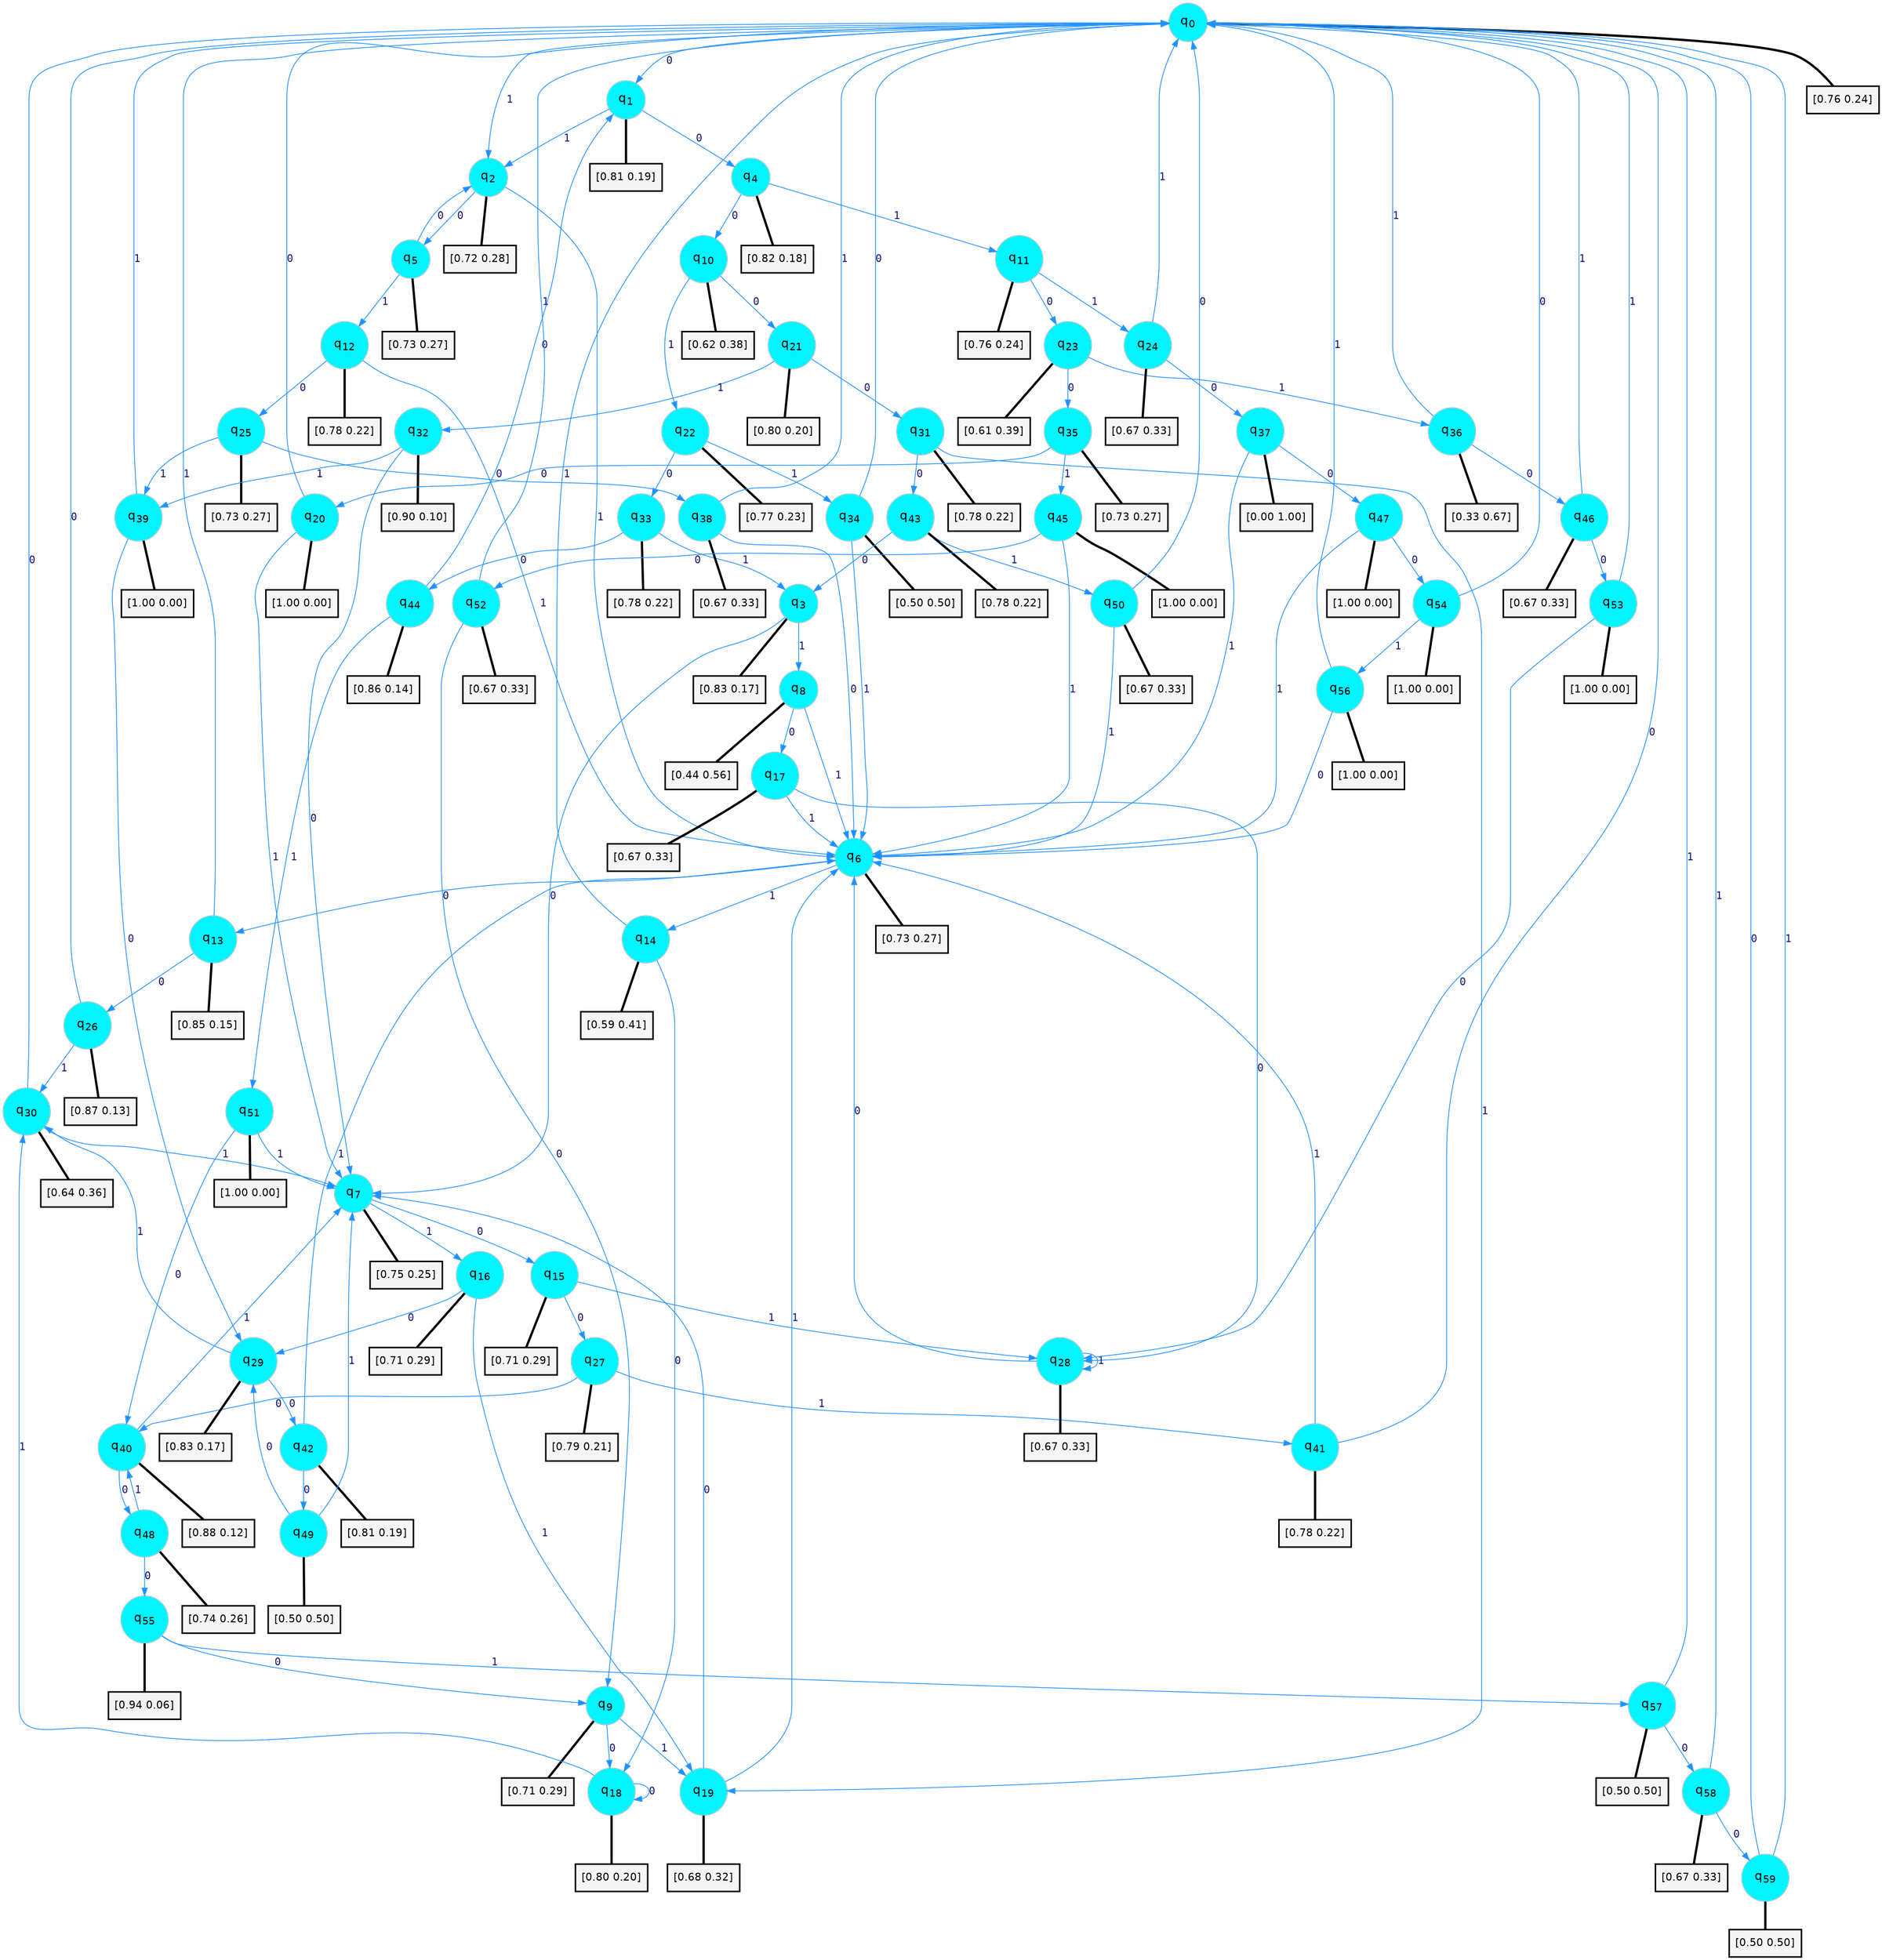 digraph G {
graph [
bgcolor=transparent, dpi=300, rankdir=TD, size="40,25"];
node [
color=gray, fillcolor=turquoise1, fontcolor=black, fontname=Helvetica, fontsize=16, fontweight=bold, shape=circle, style=filled];
edge [
arrowsize=1, color=dodgerblue1, fontcolor=midnightblue, fontname=courier, fontweight=bold, penwidth=1, style=solid, weight=20];
0[label=<q<SUB>0</SUB>>];
1[label=<q<SUB>1</SUB>>];
2[label=<q<SUB>2</SUB>>];
3[label=<q<SUB>3</SUB>>];
4[label=<q<SUB>4</SUB>>];
5[label=<q<SUB>5</SUB>>];
6[label=<q<SUB>6</SUB>>];
7[label=<q<SUB>7</SUB>>];
8[label=<q<SUB>8</SUB>>];
9[label=<q<SUB>9</SUB>>];
10[label=<q<SUB>10</SUB>>];
11[label=<q<SUB>11</SUB>>];
12[label=<q<SUB>12</SUB>>];
13[label=<q<SUB>13</SUB>>];
14[label=<q<SUB>14</SUB>>];
15[label=<q<SUB>15</SUB>>];
16[label=<q<SUB>16</SUB>>];
17[label=<q<SUB>17</SUB>>];
18[label=<q<SUB>18</SUB>>];
19[label=<q<SUB>19</SUB>>];
20[label=<q<SUB>20</SUB>>];
21[label=<q<SUB>21</SUB>>];
22[label=<q<SUB>22</SUB>>];
23[label=<q<SUB>23</SUB>>];
24[label=<q<SUB>24</SUB>>];
25[label=<q<SUB>25</SUB>>];
26[label=<q<SUB>26</SUB>>];
27[label=<q<SUB>27</SUB>>];
28[label=<q<SUB>28</SUB>>];
29[label=<q<SUB>29</SUB>>];
30[label=<q<SUB>30</SUB>>];
31[label=<q<SUB>31</SUB>>];
32[label=<q<SUB>32</SUB>>];
33[label=<q<SUB>33</SUB>>];
34[label=<q<SUB>34</SUB>>];
35[label=<q<SUB>35</SUB>>];
36[label=<q<SUB>36</SUB>>];
37[label=<q<SUB>37</SUB>>];
38[label=<q<SUB>38</SUB>>];
39[label=<q<SUB>39</SUB>>];
40[label=<q<SUB>40</SUB>>];
41[label=<q<SUB>41</SUB>>];
42[label=<q<SUB>42</SUB>>];
43[label=<q<SUB>43</SUB>>];
44[label=<q<SUB>44</SUB>>];
45[label=<q<SUB>45</SUB>>];
46[label=<q<SUB>46</SUB>>];
47[label=<q<SUB>47</SUB>>];
48[label=<q<SUB>48</SUB>>];
49[label=<q<SUB>49</SUB>>];
50[label=<q<SUB>50</SUB>>];
51[label=<q<SUB>51</SUB>>];
52[label=<q<SUB>52</SUB>>];
53[label=<q<SUB>53</SUB>>];
54[label=<q<SUB>54</SUB>>];
55[label=<q<SUB>55</SUB>>];
56[label=<q<SUB>56</SUB>>];
57[label=<q<SUB>57</SUB>>];
58[label=<q<SUB>58</SUB>>];
59[label=<q<SUB>59</SUB>>];
60[label="[0.76 0.24]", shape=box,fontcolor=black, fontname=Helvetica, fontsize=14, penwidth=2, fillcolor=whitesmoke,color=black];
61[label="[0.81 0.19]", shape=box,fontcolor=black, fontname=Helvetica, fontsize=14, penwidth=2, fillcolor=whitesmoke,color=black];
62[label="[0.72 0.28]", shape=box,fontcolor=black, fontname=Helvetica, fontsize=14, penwidth=2, fillcolor=whitesmoke,color=black];
63[label="[0.83 0.17]", shape=box,fontcolor=black, fontname=Helvetica, fontsize=14, penwidth=2, fillcolor=whitesmoke,color=black];
64[label="[0.82 0.18]", shape=box,fontcolor=black, fontname=Helvetica, fontsize=14, penwidth=2, fillcolor=whitesmoke,color=black];
65[label="[0.73 0.27]", shape=box,fontcolor=black, fontname=Helvetica, fontsize=14, penwidth=2, fillcolor=whitesmoke,color=black];
66[label="[0.73 0.27]", shape=box,fontcolor=black, fontname=Helvetica, fontsize=14, penwidth=2, fillcolor=whitesmoke,color=black];
67[label="[0.75 0.25]", shape=box,fontcolor=black, fontname=Helvetica, fontsize=14, penwidth=2, fillcolor=whitesmoke,color=black];
68[label="[0.44 0.56]", shape=box,fontcolor=black, fontname=Helvetica, fontsize=14, penwidth=2, fillcolor=whitesmoke,color=black];
69[label="[0.71 0.29]", shape=box,fontcolor=black, fontname=Helvetica, fontsize=14, penwidth=2, fillcolor=whitesmoke,color=black];
70[label="[0.62 0.38]", shape=box,fontcolor=black, fontname=Helvetica, fontsize=14, penwidth=2, fillcolor=whitesmoke,color=black];
71[label="[0.76 0.24]", shape=box,fontcolor=black, fontname=Helvetica, fontsize=14, penwidth=2, fillcolor=whitesmoke,color=black];
72[label="[0.78 0.22]", shape=box,fontcolor=black, fontname=Helvetica, fontsize=14, penwidth=2, fillcolor=whitesmoke,color=black];
73[label="[0.85 0.15]", shape=box,fontcolor=black, fontname=Helvetica, fontsize=14, penwidth=2, fillcolor=whitesmoke,color=black];
74[label="[0.59 0.41]", shape=box,fontcolor=black, fontname=Helvetica, fontsize=14, penwidth=2, fillcolor=whitesmoke,color=black];
75[label="[0.71 0.29]", shape=box,fontcolor=black, fontname=Helvetica, fontsize=14, penwidth=2, fillcolor=whitesmoke,color=black];
76[label="[0.71 0.29]", shape=box,fontcolor=black, fontname=Helvetica, fontsize=14, penwidth=2, fillcolor=whitesmoke,color=black];
77[label="[0.67 0.33]", shape=box,fontcolor=black, fontname=Helvetica, fontsize=14, penwidth=2, fillcolor=whitesmoke,color=black];
78[label="[0.80 0.20]", shape=box,fontcolor=black, fontname=Helvetica, fontsize=14, penwidth=2, fillcolor=whitesmoke,color=black];
79[label="[0.68 0.32]", shape=box,fontcolor=black, fontname=Helvetica, fontsize=14, penwidth=2, fillcolor=whitesmoke,color=black];
80[label="[1.00 0.00]", shape=box,fontcolor=black, fontname=Helvetica, fontsize=14, penwidth=2, fillcolor=whitesmoke,color=black];
81[label="[0.80 0.20]", shape=box,fontcolor=black, fontname=Helvetica, fontsize=14, penwidth=2, fillcolor=whitesmoke,color=black];
82[label="[0.77 0.23]", shape=box,fontcolor=black, fontname=Helvetica, fontsize=14, penwidth=2, fillcolor=whitesmoke,color=black];
83[label="[0.61 0.39]", shape=box,fontcolor=black, fontname=Helvetica, fontsize=14, penwidth=2, fillcolor=whitesmoke,color=black];
84[label="[0.67 0.33]", shape=box,fontcolor=black, fontname=Helvetica, fontsize=14, penwidth=2, fillcolor=whitesmoke,color=black];
85[label="[0.73 0.27]", shape=box,fontcolor=black, fontname=Helvetica, fontsize=14, penwidth=2, fillcolor=whitesmoke,color=black];
86[label="[0.87 0.13]", shape=box,fontcolor=black, fontname=Helvetica, fontsize=14, penwidth=2, fillcolor=whitesmoke,color=black];
87[label="[0.79 0.21]", shape=box,fontcolor=black, fontname=Helvetica, fontsize=14, penwidth=2, fillcolor=whitesmoke,color=black];
88[label="[0.67 0.33]", shape=box,fontcolor=black, fontname=Helvetica, fontsize=14, penwidth=2, fillcolor=whitesmoke,color=black];
89[label="[0.83 0.17]", shape=box,fontcolor=black, fontname=Helvetica, fontsize=14, penwidth=2, fillcolor=whitesmoke,color=black];
90[label="[0.64 0.36]", shape=box,fontcolor=black, fontname=Helvetica, fontsize=14, penwidth=2, fillcolor=whitesmoke,color=black];
91[label="[0.78 0.22]", shape=box,fontcolor=black, fontname=Helvetica, fontsize=14, penwidth=2, fillcolor=whitesmoke,color=black];
92[label="[0.90 0.10]", shape=box,fontcolor=black, fontname=Helvetica, fontsize=14, penwidth=2, fillcolor=whitesmoke,color=black];
93[label="[0.78 0.22]", shape=box,fontcolor=black, fontname=Helvetica, fontsize=14, penwidth=2, fillcolor=whitesmoke,color=black];
94[label="[0.50 0.50]", shape=box,fontcolor=black, fontname=Helvetica, fontsize=14, penwidth=2, fillcolor=whitesmoke,color=black];
95[label="[0.73 0.27]", shape=box,fontcolor=black, fontname=Helvetica, fontsize=14, penwidth=2, fillcolor=whitesmoke,color=black];
96[label="[0.33 0.67]", shape=box,fontcolor=black, fontname=Helvetica, fontsize=14, penwidth=2, fillcolor=whitesmoke,color=black];
97[label="[0.00 1.00]", shape=box,fontcolor=black, fontname=Helvetica, fontsize=14, penwidth=2, fillcolor=whitesmoke,color=black];
98[label="[0.67 0.33]", shape=box,fontcolor=black, fontname=Helvetica, fontsize=14, penwidth=2, fillcolor=whitesmoke,color=black];
99[label="[1.00 0.00]", shape=box,fontcolor=black, fontname=Helvetica, fontsize=14, penwidth=2, fillcolor=whitesmoke,color=black];
100[label="[0.88 0.12]", shape=box,fontcolor=black, fontname=Helvetica, fontsize=14, penwidth=2, fillcolor=whitesmoke,color=black];
101[label="[0.78 0.22]", shape=box,fontcolor=black, fontname=Helvetica, fontsize=14, penwidth=2, fillcolor=whitesmoke,color=black];
102[label="[0.81 0.19]", shape=box,fontcolor=black, fontname=Helvetica, fontsize=14, penwidth=2, fillcolor=whitesmoke,color=black];
103[label="[0.78 0.22]", shape=box,fontcolor=black, fontname=Helvetica, fontsize=14, penwidth=2, fillcolor=whitesmoke,color=black];
104[label="[0.86 0.14]", shape=box,fontcolor=black, fontname=Helvetica, fontsize=14, penwidth=2, fillcolor=whitesmoke,color=black];
105[label="[1.00 0.00]", shape=box,fontcolor=black, fontname=Helvetica, fontsize=14, penwidth=2, fillcolor=whitesmoke,color=black];
106[label="[0.67 0.33]", shape=box,fontcolor=black, fontname=Helvetica, fontsize=14, penwidth=2, fillcolor=whitesmoke,color=black];
107[label="[1.00 0.00]", shape=box,fontcolor=black, fontname=Helvetica, fontsize=14, penwidth=2, fillcolor=whitesmoke,color=black];
108[label="[0.74 0.26]", shape=box,fontcolor=black, fontname=Helvetica, fontsize=14, penwidth=2, fillcolor=whitesmoke,color=black];
109[label="[0.50 0.50]", shape=box,fontcolor=black, fontname=Helvetica, fontsize=14, penwidth=2, fillcolor=whitesmoke,color=black];
110[label="[0.67 0.33]", shape=box,fontcolor=black, fontname=Helvetica, fontsize=14, penwidth=2, fillcolor=whitesmoke,color=black];
111[label="[1.00 0.00]", shape=box,fontcolor=black, fontname=Helvetica, fontsize=14, penwidth=2, fillcolor=whitesmoke,color=black];
112[label="[0.67 0.33]", shape=box,fontcolor=black, fontname=Helvetica, fontsize=14, penwidth=2, fillcolor=whitesmoke,color=black];
113[label="[1.00 0.00]", shape=box,fontcolor=black, fontname=Helvetica, fontsize=14, penwidth=2, fillcolor=whitesmoke,color=black];
114[label="[1.00 0.00]", shape=box,fontcolor=black, fontname=Helvetica, fontsize=14, penwidth=2, fillcolor=whitesmoke,color=black];
115[label="[0.94 0.06]", shape=box,fontcolor=black, fontname=Helvetica, fontsize=14, penwidth=2, fillcolor=whitesmoke,color=black];
116[label="[1.00 0.00]", shape=box,fontcolor=black, fontname=Helvetica, fontsize=14, penwidth=2, fillcolor=whitesmoke,color=black];
117[label="[0.50 0.50]", shape=box,fontcolor=black, fontname=Helvetica, fontsize=14, penwidth=2, fillcolor=whitesmoke,color=black];
118[label="[0.67 0.33]", shape=box,fontcolor=black, fontname=Helvetica, fontsize=14, penwidth=2, fillcolor=whitesmoke,color=black];
119[label="[0.50 0.50]", shape=box,fontcolor=black, fontname=Helvetica, fontsize=14, penwidth=2, fillcolor=whitesmoke,color=black];
0->1 [label=0];
0->2 [label=1];
0->60 [arrowhead=none, penwidth=3,color=black];
1->4 [label=0];
1->2 [label=1];
1->61 [arrowhead=none, penwidth=3,color=black];
2->5 [label=0];
2->6 [label=1];
2->62 [arrowhead=none, penwidth=3,color=black];
3->7 [label=0];
3->8 [label=1];
3->63 [arrowhead=none, penwidth=3,color=black];
4->10 [label=0];
4->11 [label=1];
4->64 [arrowhead=none, penwidth=3,color=black];
5->2 [label=0];
5->12 [label=1];
5->65 [arrowhead=none, penwidth=3,color=black];
6->13 [label=0];
6->14 [label=1];
6->66 [arrowhead=none, penwidth=3,color=black];
7->15 [label=0];
7->16 [label=1];
7->67 [arrowhead=none, penwidth=3,color=black];
8->17 [label=0];
8->6 [label=1];
8->68 [arrowhead=none, penwidth=3,color=black];
9->18 [label=0];
9->19 [label=1];
9->69 [arrowhead=none, penwidth=3,color=black];
10->21 [label=0];
10->22 [label=1];
10->70 [arrowhead=none, penwidth=3,color=black];
11->23 [label=0];
11->24 [label=1];
11->71 [arrowhead=none, penwidth=3,color=black];
12->25 [label=0];
12->6 [label=1];
12->72 [arrowhead=none, penwidth=3,color=black];
13->26 [label=0];
13->0 [label=1];
13->73 [arrowhead=none, penwidth=3,color=black];
14->18 [label=0];
14->0 [label=1];
14->74 [arrowhead=none, penwidth=3,color=black];
15->27 [label=0];
15->28 [label=1];
15->75 [arrowhead=none, penwidth=3,color=black];
16->29 [label=0];
16->19 [label=1];
16->76 [arrowhead=none, penwidth=3,color=black];
17->28 [label=0];
17->6 [label=1];
17->77 [arrowhead=none, penwidth=3,color=black];
18->18 [label=0];
18->30 [label=1];
18->78 [arrowhead=none, penwidth=3,color=black];
19->7 [label=0];
19->6 [label=1];
19->79 [arrowhead=none, penwidth=3,color=black];
20->0 [label=0];
20->7 [label=1];
20->80 [arrowhead=none, penwidth=3,color=black];
21->31 [label=0];
21->32 [label=1];
21->81 [arrowhead=none, penwidth=3,color=black];
22->33 [label=0];
22->34 [label=1];
22->82 [arrowhead=none, penwidth=3,color=black];
23->35 [label=0];
23->36 [label=1];
23->83 [arrowhead=none, penwidth=3,color=black];
24->37 [label=0];
24->0 [label=1];
24->84 [arrowhead=none, penwidth=3,color=black];
25->38 [label=0];
25->39 [label=1];
25->85 [arrowhead=none, penwidth=3,color=black];
26->0 [label=0];
26->30 [label=1];
26->86 [arrowhead=none, penwidth=3,color=black];
27->40 [label=0];
27->41 [label=1];
27->87 [arrowhead=none, penwidth=3,color=black];
28->6 [label=0];
28->28 [label=1];
28->88 [arrowhead=none, penwidth=3,color=black];
29->42 [label=0];
29->30 [label=1];
29->89 [arrowhead=none, penwidth=3,color=black];
30->0 [label=0];
30->7 [label=1];
30->90 [arrowhead=none, penwidth=3,color=black];
31->43 [label=0];
31->19 [label=1];
31->91 [arrowhead=none, penwidth=3,color=black];
32->7 [label=0];
32->39 [label=1];
32->92 [arrowhead=none, penwidth=3,color=black];
33->44 [label=0];
33->3 [label=1];
33->93 [arrowhead=none, penwidth=3,color=black];
34->0 [label=0];
34->6 [label=1];
34->94 [arrowhead=none, penwidth=3,color=black];
35->20 [label=0];
35->45 [label=1];
35->95 [arrowhead=none, penwidth=3,color=black];
36->46 [label=0];
36->0 [label=1];
36->96 [arrowhead=none, penwidth=3,color=black];
37->47 [label=0];
37->6 [label=1];
37->97 [arrowhead=none, penwidth=3,color=black];
38->6 [label=0];
38->0 [label=1];
38->98 [arrowhead=none, penwidth=3,color=black];
39->29 [label=0];
39->0 [label=1];
39->99 [arrowhead=none, penwidth=3,color=black];
40->48 [label=0];
40->7 [label=1];
40->100 [arrowhead=none, penwidth=3,color=black];
41->0 [label=0];
41->6 [label=1];
41->101 [arrowhead=none, penwidth=3,color=black];
42->49 [label=0];
42->6 [label=1];
42->102 [arrowhead=none, penwidth=3,color=black];
43->3 [label=0];
43->50 [label=1];
43->103 [arrowhead=none, penwidth=3,color=black];
44->1 [label=0];
44->51 [label=1];
44->104 [arrowhead=none, penwidth=3,color=black];
45->52 [label=0];
45->6 [label=1];
45->105 [arrowhead=none, penwidth=3,color=black];
46->53 [label=0];
46->0 [label=1];
46->106 [arrowhead=none, penwidth=3,color=black];
47->54 [label=0];
47->6 [label=1];
47->107 [arrowhead=none, penwidth=3,color=black];
48->55 [label=0];
48->40 [label=1];
48->108 [arrowhead=none, penwidth=3,color=black];
49->29 [label=0];
49->7 [label=1];
49->109 [arrowhead=none, penwidth=3,color=black];
50->0 [label=0];
50->6 [label=1];
50->110 [arrowhead=none, penwidth=3,color=black];
51->40 [label=0];
51->7 [label=1];
51->111 [arrowhead=none, penwidth=3,color=black];
52->9 [label=0];
52->0 [label=1];
52->112 [arrowhead=none, penwidth=3,color=black];
53->28 [label=0];
53->0 [label=1];
53->113 [arrowhead=none, penwidth=3,color=black];
54->0 [label=0];
54->56 [label=1];
54->114 [arrowhead=none, penwidth=3,color=black];
55->9 [label=0];
55->57 [label=1];
55->115 [arrowhead=none, penwidth=3,color=black];
56->6 [label=0];
56->0 [label=1];
56->116 [arrowhead=none, penwidth=3,color=black];
57->58 [label=0];
57->0 [label=1];
57->117 [arrowhead=none, penwidth=3,color=black];
58->59 [label=0];
58->0 [label=1];
58->118 [arrowhead=none, penwidth=3,color=black];
59->0 [label=0];
59->0 [label=1];
59->119 [arrowhead=none, penwidth=3,color=black];
}

